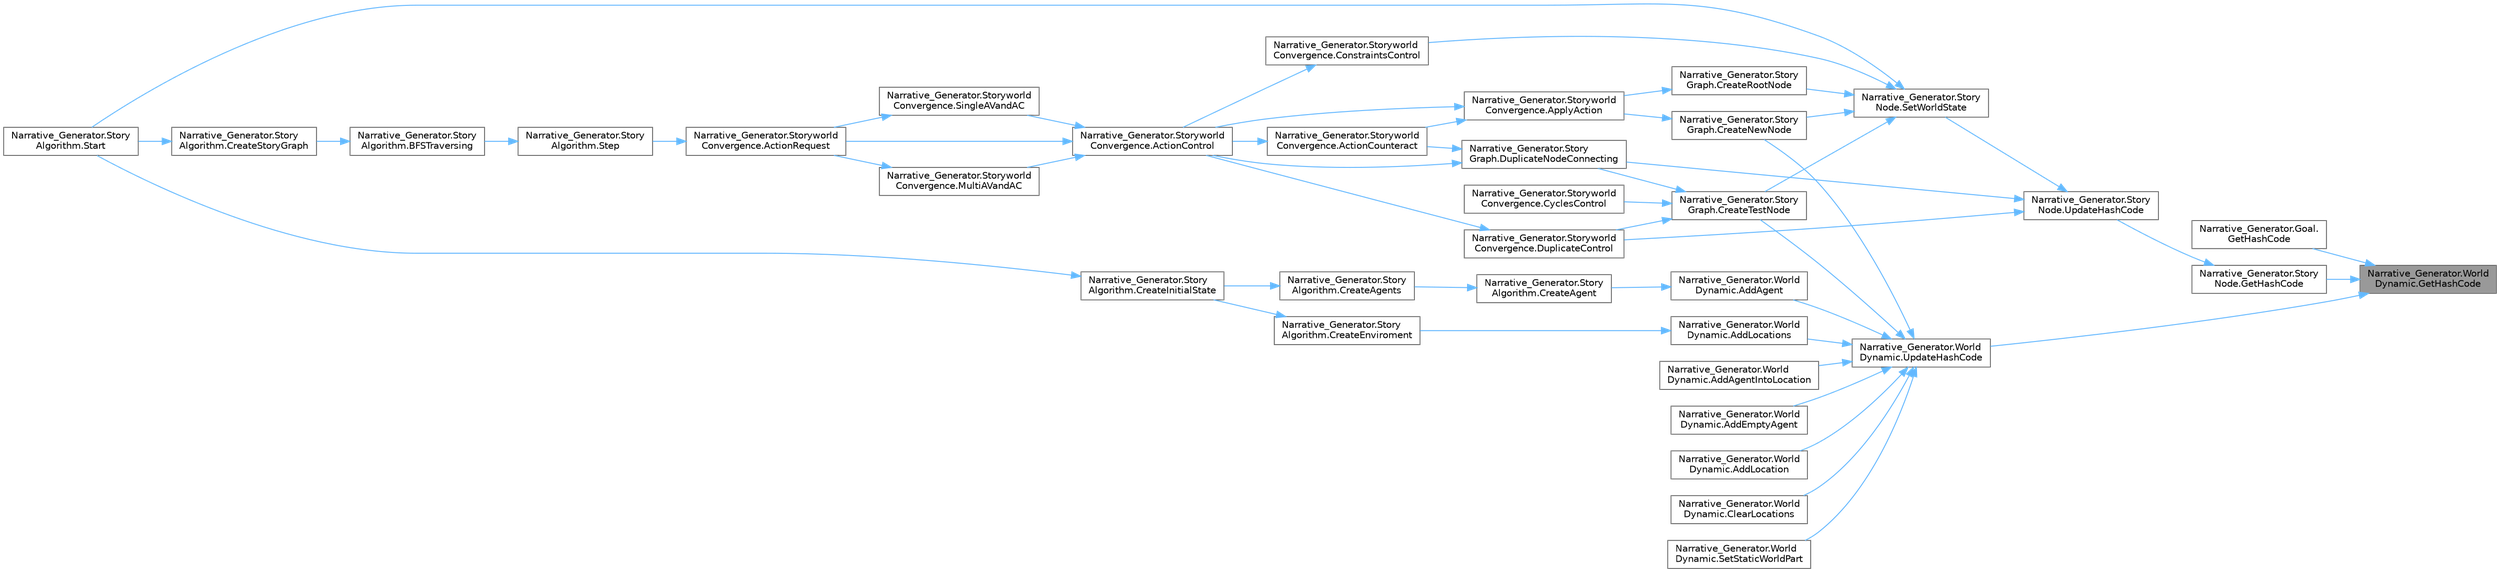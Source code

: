 digraph "Narrative_Generator.WorldDynamic.GetHashCode"
{
 // LATEX_PDF_SIZE
  bgcolor="transparent";
  edge [fontname=Helvetica,fontsize=10,labelfontname=Helvetica,labelfontsize=10];
  node [fontname=Helvetica,fontsize=10,shape=box,height=0.2,width=0.4];
  rankdir="RL";
  Node1 [label="Narrative_Generator.World\lDynamic.GetHashCode",height=0.2,width=0.4,color="gray40", fillcolor="grey60", style="filled", fontcolor="black",tooltip="Calculates and returns the hash code of this instance of the WorldDynamic."];
  Node1 -> Node2 [dir="back",color="steelblue1",style="solid"];
  Node2 [label="Narrative_Generator.Goal.\lGetHashCode",height=0.2,width=0.4,color="grey40", fillcolor="white", style="filled",URL="$class_narrative___generator_1_1_goal.html#aa862c0dd5cd7ca1530ff1c0e5389702e",tooltip="Calculates and returns the hash code of this instance of the goal."];
  Node1 -> Node3 [dir="back",color="steelblue1",style="solid"];
  Node3 [label="Narrative_Generator.Story\lNode.GetHashCode",height=0.2,width=0.4,color="grey40", fillcolor="white", style="filled",URL="$class_narrative___generator_1_1_story_node.html#a530455ede80b5edd4a0636fe04eebeaf",tooltip="Calculates and returns the hash code of this instance of the StoryNode."];
  Node3 -> Node4 [dir="back",color="steelblue1",style="solid"];
  Node4 [label="Narrative_Generator.Story\lNode.UpdateHashCode",height=0.2,width=0.4,color="grey40", fillcolor="white", style="filled",URL="$class_narrative___generator_1_1_story_node.html#a832d4cb2c049b8a65cc276ad4c504152",tooltip="Updates (refresh) the current hash code value."];
  Node4 -> Node5 [dir="back",color="steelblue1",style="solid"];
  Node5 [label="Narrative_Generator.Storyworld\lConvergence.DuplicateControl",height=0.2,width=0.4,color="grey40", fillcolor="white", style="filled",URL="$class_narrative___generator_1_1_storyworld_convergence.html#a9fd047254836b0bec4a91f9cd06c9683",tooltip="A method that checks whether the effects of the checked action will lead to the creation of a node th..."];
  Node5 -> Node6 [dir="back",color="steelblue1",style="solid"];
  Node6 [label="Narrative_Generator.Storyworld\lConvergence.ActionControl",height=0.2,width=0.4,color="grey40", fillcolor="white", style="filled",URL="$class_narrative___generator_1_1_storyworld_convergence.html#ab63aeb27180c660c584261acd9e7051d",tooltip="Checking the action for violation of the established constraints and the reachability of the goal sta..."];
  Node6 -> Node7 [dir="back",color="steelblue1",style="solid"];
  Node7 [label="Narrative_Generator.Storyworld\lConvergence.ActionRequest",height=0.2,width=0.4,color="grey40", fillcolor="white", style="filled",URL="$class_narrative___generator_1_1_storyworld_convergence.html#a371ff7aeb10e59e3c51971228ea94378",tooltip="The agent updates his beliefs, calculates a plan, chooses an action, assigns variables to it,..."];
  Node7 -> Node8 [dir="back",color="steelblue1",style="solid"];
  Node8 [label="Narrative_Generator.Story\lAlgorithm.Step",height=0.2,width=0.4,color="grey40", fillcolor="white", style="filled",URL="$class_narrative___generator_1_1_story_algorithm.html#a14fcd8daa5dd92cef5b985a754ffa59e",tooltip="Convergence in turn asks agents for actions, checks them, applies them, counteracts them,..."];
  Node8 -> Node9 [dir="back",color="steelblue1",style="solid"];
  Node9 [label="Narrative_Generator.Story\lAlgorithm.BFSTraversing",height=0.2,width=0.4,color="grey40", fillcolor="white", style="filled",URL="$class_narrative___generator_1_1_story_algorithm.html#a7791dc587915617de53183d85424e7aa",tooltip="A method in which we sequentially create a story graph, node by node, starting at the root,..."];
  Node9 -> Node10 [dir="back",color="steelblue1",style="solid"];
  Node10 [label="Narrative_Generator.Story\lAlgorithm.CreateStoryGraph",height=0.2,width=0.4,color="grey40", fillcolor="white", style="filled",URL="$class_narrative___generator_1_1_story_algorithm.html#a14b46d881caea879deaf6900c24930c1",tooltip="The method that controls the creation of the story graph."];
  Node10 -> Node11 [dir="back",color="steelblue1",style="solid"];
  Node11 [label="Narrative_Generator.Story\lAlgorithm.Start",height=0.2,width=0.4,color="grey40", fillcolor="white", style="filled",URL="$class_narrative___generator_1_1_story_algorithm.html#a84193cf4bd94e0c652a31dbb175214d1",tooltip="Method is an entry point that controls the operation of the algorithm (the sequence of launching othe..."];
  Node6 -> Node12 [dir="back",color="steelblue1",style="solid"];
  Node12 [label="Narrative_Generator.Storyworld\lConvergence.MultiAVandAC",height=0.2,width=0.4,color="grey40", fillcolor="white", style="filled",URL="$class_narrative___generator_1_1_storyworld_convergence.html#a27d193b37c3114cc18d690e4846de59c",tooltip="A method that assigns variables (parameters) and checks the constraints of several actions of the sam..."];
  Node12 -> Node7 [dir="back",color="steelblue1",style="solid"];
  Node6 -> Node13 [dir="back",color="steelblue1",style="solid"];
  Node13 [label="Narrative_Generator.Storyworld\lConvergence.SingleAVandAC",height=0.2,width=0.4,color="grey40", fillcolor="white", style="filled",URL="$class_narrative___generator_1_1_storyworld_convergence.html#a89bee4b7f2aaec44bd5aac2d8f020981",tooltip="A method that assigns variables (parameters) and checks the constraints of one specific action."];
  Node13 -> Node7 [dir="back",color="steelblue1",style="solid"];
  Node4 -> Node14 [dir="back",color="steelblue1",style="solid"];
  Node14 [label="Narrative_Generator.Story\lGraph.DuplicateNodeConnecting",height=0.2,width=0.4,color="grey40", fillcolor="white", style="filled",URL="$class_narrative___generator_1_1_story_graph.html#a3caa66943f727fc97c6a8d255f8a0db9",tooltip="Connects two nodes if both already exist and are in the graph."];
  Node14 -> Node6 [dir="back",color="steelblue1",style="solid"];
  Node14 -> Node15 [dir="back",color="steelblue1",style="solid"];
  Node15 [label="Narrative_Generator.Storyworld\lConvergence.ActionCounteract",height=0.2,width=0.4,color="grey40", fillcolor="white", style="filled",URL="$class_narrative___generator_1_1_storyworld_convergence.html#add86637023cb151bb7e6ec3483cd500a",tooltip="A method that implements the system's response to an action that should not be applied."];
  Node15 -> Node6 [dir="back",color="steelblue1",style="solid"];
  Node4 -> Node16 [dir="back",color="steelblue1",style="solid"];
  Node16 [label="Narrative_Generator.Story\lNode.SetWorldState",height=0.2,width=0.4,color="grey40", fillcolor="white", style="filled",URL="$class_narrative___generator_1_1_story_node.html#afb0ce5994eb99b882177822a904566fa",tooltip="Sets the storyworld state stored by the node."];
  Node16 -> Node17 [dir="back",color="steelblue1",style="solid"];
  Node17 [label="Narrative_Generator.Storyworld\lConvergence.ConstraintsControl",height=0.2,width=0.4,color="grey40", fillcolor="white", style="filled",URL="$class_narrative___generator_1_1_storyworld_convergence.html#a65a8ae1ebd5745f372f8aec0fc879066",tooltip="Checking whether the application of an action would violate the established constraints."];
  Node17 -> Node6 [dir="back",color="steelblue1",style="solid"];
  Node16 -> Node18 [dir="back",color="steelblue1",style="solid"];
  Node18 [label="Narrative_Generator.Story\lGraph.CreateNewNode",height=0.2,width=0.4,color="grey40", fillcolor="white", style="filled",URL="$class_narrative___generator_1_1_story_graph.html#a7e65058643b6db885dcb604cb6b8896b",tooltip="Create a new node for the storygraph and inserts it."];
  Node18 -> Node19 [dir="back",color="steelblue1",style="solid"];
  Node19 [label="Narrative_Generator.Storyworld\lConvergence.ApplyAction",height=0.2,width=0.4,color="grey40", fillcolor="white", style="filled",URL="$class_narrative___generator_1_1_storyworld_convergence.html#a445039b4f3958e2e00953e09ed37bde9",tooltip="The probability of success of the action is calculated, and if successful, it is applied."];
  Node19 -> Node6 [dir="back",color="steelblue1",style="solid"];
  Node19 -> Node15 [dir="back",color="steelblue1",style="solid"];
  Node16 -> Node20 [dir="back",color="steelblue1",style="solid"];
  Node20 [label="Narrative_Generator.Story\lGraph.CreateRootNode",height=0.2,width=0.4,color="grey40", fillcolor="white", style="filled",URL="$class_narrative___generator_1_1_story_graph.html#af3ad0fe65d505e09b93224d002358a36",tooltip="Create a root node for the storygraph and inserts it."];
  Node20 -> Node19 [dir="back",color="steelblue1",style="solid"];
  Node16 -> Node21 [dir="back",color="steelblue1",style="solid"];
  Node21 [label="Narrative_Generator.Story\lGraph.CreateTestNode",height=0.2,width=0.4,color="grey40", fillcolor="white", style="filled",URL="$class_narrative___generator_1_1_story_graph.html#aff8960e72e0b1ecad9ca63c25517c5dc",tooltip="This method creates a node with the specified parameters, which will then be deleted."];
  Node21 -> Node22 [dir="back",color="steelblue1",style="solid"];
  Node22 [label="Narrative_Generator.Storyworld\lConvergence.CyclesControl",height=0.2,width=0.4,color="grey40", fillcolor="white", style="filled",URL="$class_narrative___generator_1_1_storyworld_convergence.html#a8b24e6d35f950febee35af944abef896",tooltip="A method that checks whether the effects of the action under test will cause cycles in the graph."];
  Node21 -> Node5 [dir="back",color="steelblue1",style="solid"];
  Node21 -> Node14 [dir="back",color="steelblue1",style="solid"];
  Node16 -> Node11 [dir="back",color="steelblue1",style="solid"];
  Node1 -> Node23 [dir="back",color="steelblue1",style="solid"];
  Node23 [label="Narrative_Generator.World\lDynamic.UpdateHashCode",height=0.2,width=0.4,color="grey40", fillcolor="white", style="filled",URL="$class_narrative___generator_1_1_world_dynamic.html#a14ee6a0a9695ebd179d4c378a63fffdc",tooltip="Updates (refresh) the current hash code value."];
  Node23 -> Node24 [dir="back",color="steelblue1",style="solid"];
  Node24 [label="Narrative_Generator.World\lDynamic.AddAgent",height=0.2,width=0.4,color="grey40", fillcolor="white", style="filled",URL="$class_narrative___generator_1_1_world_dynamic.html#a19ddf40f7b8e6ff7ffaf31d936b41fab",tooltip="Adds the passed agent to the list of agents."];
  Node24 -> Node25 [dir="back",color="steelblue1",style="solid"];
  Node25 [label="Narrative_Generator.Story\lAlgorithm.CreateAgent",height=0.2,width=0.4,color="grey40", fillcolor="white", style="filled",URL="$class_narrative___generator_1_1_story_algorithm.html#a4cd644771823eb0574d4b6eae41a2448",tooltip="This method creates a separate agent using the information passed to it. Then it places the agent on ..."];
  Node25 -> Node26 [dir="back",color="steelblue1",style="solid"];
  Node26 [label="Narrative_Generator.Story\lAlgorithm.CreateAgents",height=0.2,width=0.4,color="grey40", fillcolor="white", style="filled",URL="$class_narrative___generator_1_1_story_algorithm.html#aea7d09ec565334bea6711f39b69c81d7",tooltip="We get info about agents from user input. From it we find out how many agents there are,..."];
  Node26 -> Node27 [dir="back",color="steelblue1",style="solid"];
  Node27 [label="Narrative_Generator.Story\lAlgorithm.CreateInitialState",height=0.2,width=0.4,color="grey40", fillcolor="white", style="filled",URL="$class_narrative___generator_1_1_story_algorithm.html#ae4b5d3307d83ac01751624e9bfea9406",tooltip="A method that creates an initial state of the world based on user preferences."];
  Node27 -> Node11 [dir="back",color="steelblue1",style="solid"];
  Node23 -> Node28 [dir="back",color="steelblue1",style="solid"];
  Node28 [label="Narrative_Generator.World\lDynamic.AddAgentIntoLocation",height=0.2,width=0.4,color="grey40", fillcolor="white", style="filled",URL="$class_narrative___generator_1_1_world_dynamic.html#a93919193054a82b0b981e59cecc55cf1",tooltip="Adds the specified agent to the specified location."];
  Node23 -> Node29 [dir="back",color="steelblue1",style="solid"];
  Node29 [label="Narrative_Generator.World\lDynamic.AddEmptyAgent",height=0.2,width=0.4,color="grey40", fillcolor="white", style="filled",URL="$class_narrative___generator_1_1_world_dynamic.html#ac4980a49788f3fcac7be3f36e6c17bae",tooltip="Adds an \"empty\" agent, without passing any information about it."];
  Node23 -> Node30 [dir="back",color="steelblue1",style="solid"];
  Node30 [label="Narrative_Generator.World\lDynamic.AddLocation",height=0.2,width=0.4,color="grey40", fillcolor="white", style="filled",URL="$class_narrative___generator_1_1_world_dynamic.html#a6a01e31b8935194706e77c333d3eeded",tooltip="Adds the specified location to the list of locations in this world state."];
  Node23 -> Node31 [dir="back",color="steelblue1",style="solid"];
  Node31 [label="Narrative_Generator.World\lDynamic.AddLocations",height=0.2,width=0.4,color="grey40", fillcolor="white", style="filled",URL="$class_narrative___generator_1_1_world_dynamic.html#a0eb5d49b29fe3b43d7ea4d7f969b9919",tooltip="Adds the specified locations to the list of locations."];
  Node31 -> Node32 [dir="back",color="steelblue1",style="solid"];
  Node32 [label="Narrative_Generator.Story\lAlgorithm.CreateEnviroment",height=0.2,width=0.4,color="grey40", fillcolor="white", style="filled",URL="$class_narrative___generator_1_1_story_algorithm.html#ac985fa702a6214e07aa89f7bb28713af",tooltip="A method that adds locations to the current state of the world."];
  Node32 -> Node27 [dir="back",color="steelblue1",style="solid"];
  Node23 -> Node33 [dir="back",color="steelblue1",style="solid"];
  Node33 [label="Narrative_Generator.World\lDynamic.ClearLocations",height=0.2,width=0.4,color="grey40", fillcolor="white", style="filled",URL="$class_narrative___generator_1_1_world_dynamic.html#ac5c0ed78aeab047fd0aa6de32adbf74c",tooltip="Iterates through all instances of locations in the list of locations and clears them of stored inform..."];
  Node23 -> Node18 [dir="back",color="steelblue1",style="solid"];
  Node23 -> Node21 [dir="back",color="steelblue1",style="solid"];
  Node23 -> Node34 [dir="back",color="steelblue1",style="solid"];
  Node34 [label="Narrative_Generator.World\lDynamic.SetStaticWorldPart",height=0.2,width=0.4,color="grey40", fillcolor="white", style="filled",URL="$class_narrative___generator_1_1_world_dynamic.html#a97dc3159cb47c2f3b17fd9337a82c62e",tooltip="Adds a component with a static part of the state of this storyworld."];
}
